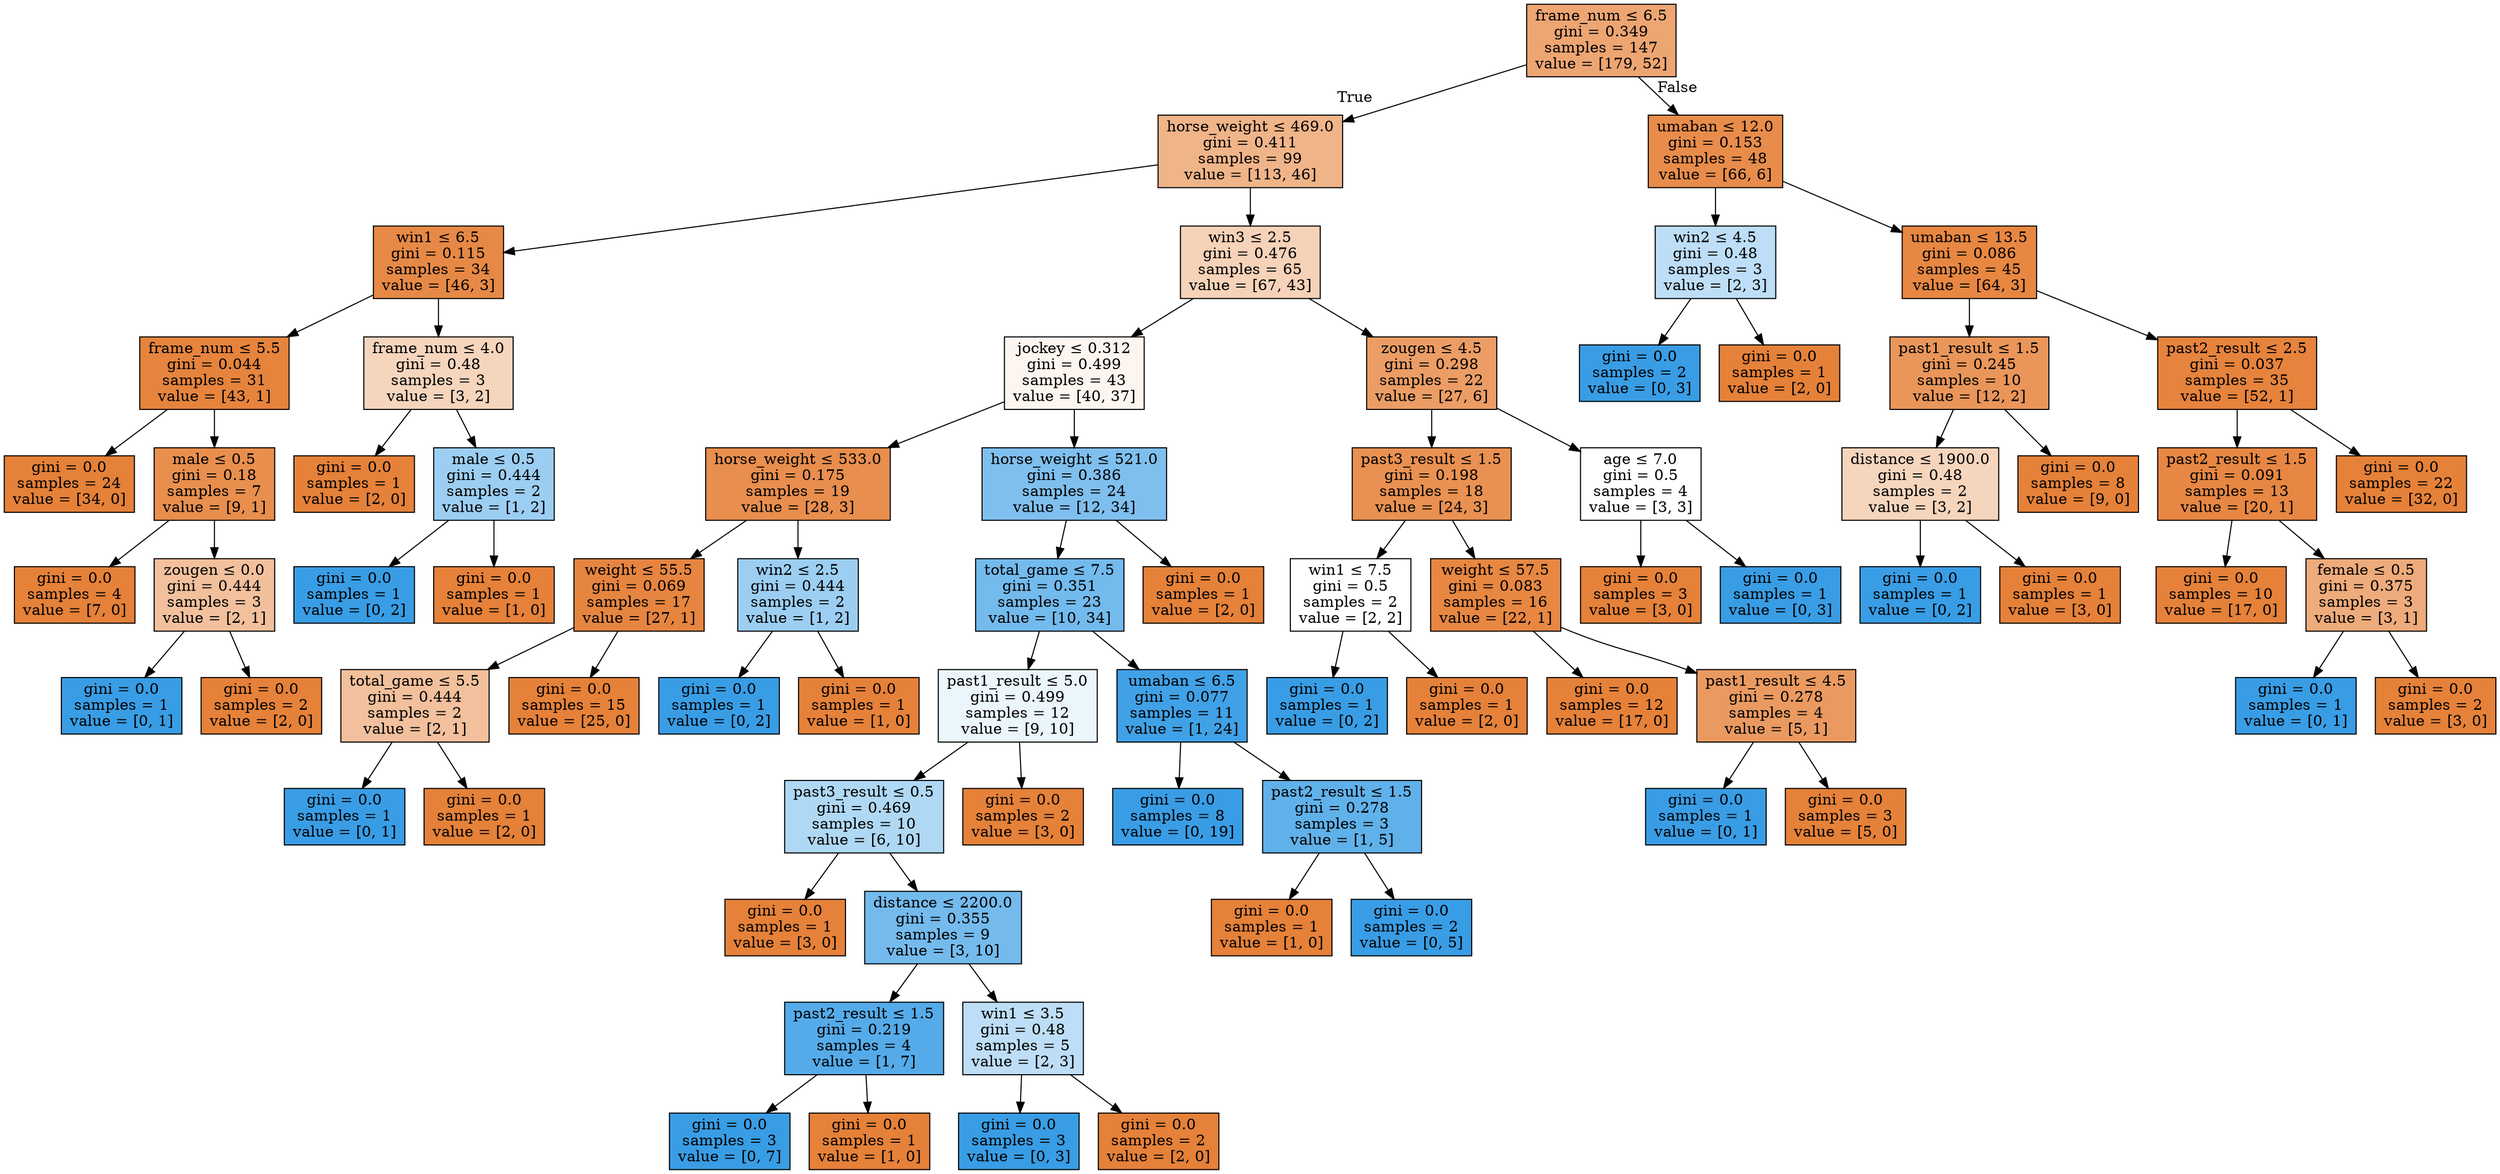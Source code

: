 digraph Tree {
node [shape=box, style="filled", color="black"] ;
0 [label=<frame_num &le; 6.5<br/>gini = 0.349<br/>samples = 147<br/>value = [179, 52]>, fillcolor="#e58139b5"] ;
1 [label=<horse_weight &le; 469.0<br/>gini = 0.411<br/>samples = 99<br/>value = [113, 46]>, fillcolor="#e5813997"] ;
0 -> 1 [labeldistance=2.5, labelangle=45, headlabel="True"] ;
2 [label=<win1 &le; 6.5<br/>gini = 0.115<br/>samples = 34<br/>value = [46, 3]>, fillcolor="#e58139ee"] ;
1 -> 2 ;
3 [label=<frame_num &le; 5.5<br/>gini = 0.044<br/>samples = 31<br/>value = [43, 1]>, fillcolor="#e58139f9"] ;
2 -> 3 ;
4 [label=<gini = 0.0<br/>samples = 24<br/>value = [34, 0]>, fillcolor="#e58139ff"] ;
3 -> 4 ;
5 [label=<male &le; 0.5<br/>gini = 0.18<br/>samples = 7<br/>value = [9, 1]>, fillcolor="#e58139e3"] ;
3 -> 5 ;
6 [label=<gini = 0.0<br/>samples = 4<br/>value = [7, 0]>, fillcolor="#e58139ff"] ;
5 -> 6 ;
7 [label=<zougen &le; 0.0<br/>gini = 0.444<br/>samples = 3<br/>value = [2, 1]>, fillcolor="#e581397f"] ;
5 -> 7 ;
8 [label=<gini = 0.0<br/>samples = 1<br/>value = [0, 1]>, fillcolor="#399de5ff"] ;
7 -> 8 ;
9 [label=<gini = 0.0<br/>samples = 2<br/>value = [2, 0]>, fillcolor="#e58139ff"] ;
7 -> 9 ;
10 [label=<frame_num &le; 4.0<br/>gini = 0.48<br/>samples = 3<br/>value = [3, 2]>, fillcolor="#e5813955"] ;
2 -> 10 ;
11 [label=<gini = 0.0<br/>samples = 1<br/>value = [2, 0]>, fillcolor="#e58139ff"] ;
10 -> 11 ;
12 [label=<male &le; 0.5<br/>gini = 0.444<br/>samples = 2<br/>value = [1, 2]>, fillcolor="#399de57f"] ;
10 -> 12 ;
13 [label=<gini = 0.0<br/>samples = 1<br/>value = [0, 2]>, fillcolor="#399de5ff"] ;
12 -> 13 ;
14 [label=<gini = 0.0<br/>samples = 1<br/>value = [1, 0]>, fillcolor="#e58139ff"] ;
12 -> 14 ;
15 [label=<win3 &le; 2.5<br/>gini = 0.476<br/>samples = 65<br/>value = [67, 43]>, fillcolor="#e581395b"] ;
1 -> 15 ;
16 [label=<jockey &le; 0.312<br/>gini = 0.499<br/>samples = 43<br/>value = [40, 37]>, fillcolor="#e5813913"] ;
15 -> 16 ;
17 [label=<horse_weight &le; 533.0<br/>gini = 0.175<br/>samples = 19<br/>value = [28, 3]>, fillcolor="#e58139e4"] ;
16 -> 17 ;
18 [label=<weight &le; 55.5<br/>gini = 0.069<br/>samples = 17<br/>value = [27, 1]>, fillcolor="#e58139f6"] ;
17 -> 18 ;
19 [label=<total_game &le; 5.5<br/>gini = 0.444<br/>samples = 2<br/>value = [2, 1]>, fillcolor="#e581397f"] ;
18 -> 19 ;
20 [label=<gini = 0.0<br/>samples = 1<br/>value = [0, 1]>, fillcolor="#399de5ff"] ;
19 -> 20 ;
21 [label=<gini = 0.0<br/>samples = 1<br/>value = [2, 0]>, fillcolor="#e58139ff"] ;
19 -> 21 ;
22 [label=<gini = 0.0<br/>samples = 15<br/>value = [25, 0]>, fillcolor="#e58139ff"] ;
18 -> 22 ;
23 [label=<win2 &le; 2.5<br/>gini = 0.444<br/>samples = 2<br/>value = [1, 2]>, fillcolor="#399de57f"] ;
17 -> 23 ;
24 [label=<gini = 0.0<br/>samples = 1<br/>value = [0, 2]>, fillcolor="#399de5ff"] ;
23 -> 24 ;
25 [label=<gini = 0.0<br/>samples = 1<br/>value = [1, 0]>, fillcolor="#e58139ff"] ;
23 -> 25 ;
26 [label=<horse_weight &le; 521.0<br/>gini = 0.386<br/>samples = 24<br/>value = [12, 34]>, fillcolor="#399de5a5"] ;
16 -> 26 ;
27 [label=<total_game &le; 7.5<br/>gini = 0.351<br/>samples = 23<br/>value = [10, 34]>, fillcolor="#399de5b4"] ;
26 -> 27 ;
28 [label=<past1_result &le; 5.0<br/>gini = 0.499<br/>samples = 12<br/>value = [9, 10]>, fillcolor="#399de519"] ;
27 -> 28 ;
29 [label=<past3_result &le; 0.5<br/>gini = 0.469<br/>samples = 10<br/>value = [6, 10]>, fillcolor="#399de566"] ;
28 -> 29 ;
30 [label=<gini = 0.0<br/>samples = 1<br/>value = [3, 0]>, fillcolor="#e58139ff"] ;
29 -> 30 ;
31 [label=<distance &le; 2200.0<br/>gini = 0.355<br/>samples = 9<br/>value = [3, 10]>, fillcolor="#399de5b3"] ;
29 -> 31 ;
32 [label=<past2_result &le; 1.5<br/>gini = 0.219<br/>samples = 4<br/>value = [1, 7]>, fillcolor="#399de5db"] ;
31 -> 32 ;
33 [label=<gini = 0.0<br/>samples = 3<br/>value = [0, 7]>, fillcolor="#399de5ff"] ;
32 -> 33 ;
34 [label=<gini = 0.0<br/>samples = 1<br/>value = [1, 0]>, fillcolor="#e58139ff"] ;
32 -> 34 ;
35 [label=<win1 &le; 3.5<br/>gini = 0.48<br/>samples = 5<br/>value = [2, 3]>, fillcolor="#399de555"] ;
31 -> 35 ;
36 [label=<gini = 0.0<br/>samples = 3<br/>value = [0, 3]>, fillcolor="#399de5ff"] ;
35 -> 36 ;
37 [label=<gini = 0.0<br/>samples = 2<br/>value = [2, 0]>, fillcolor="#e58139ff"] ;
35 -> 37 ;
38 [label=<gini = 0.0<br/>samples = 2<br/>value = [3, 0]>, fillcolor="#e58139ff"] ;
28 -> 38 ;
39 [label=<umaban &le; 6.5<br/>gini = 0.077<br/>samples = 11<br/>value = [1, 24]>, fillcolor="#399de5f4"] ;
27 -> 39 ;
40 [label=<gini = 0.0<br/>samples = 8<br/>value = [0, 19]>, fillcolor="#399de5ff"] ;
39 -> 40 ;
41 [label=<past2_result &le; 1.5<br/>gini = 0.278<br/>samples = 3<br/>value = [1, 5]>, fillcolor="#399de5cc"] ;
39 -> 41 ;
42 [label=<gini = 0.0<br/>samples = 1<br/>value = [1, 0]>, fillcolor="#e58139ff"] ;
41 -> 42 ;
43 [label=<gini = 0.0<br/>samples = 2<br/>value = [0, 5]>, fillcolor="#399de5ff"] ;
41 -> 43 ;
44 [label=<gini = 0.0<br/>samples = 1<br/>value = [2, 0]>, fillcolor="#e58139ff"] ;
26 -> 44 ;
45 [label=<zougen &le; 4.5<br/>gini = 0.298<br/>samples = 22<br/>value = [27, 6]>, fillcolor="#e58139c6"] ;
15 -> 45 ;
46 [label=<past3_result &le; 1.5<br/>gini = 0.198<br/>samples = 18<br/>value = [24, 3]>, fillcolor="#e58139df"] ;
45 -> 46 ;
47 [label=<win1 &le; 7.5<br/>gini = 0.5<br/>samples = 2<br/>value = [2, 2]>, fillcolor="#e5813900"] ;
46 -> 47 ;
48 [label=<gini = 0.0<br/>samples = 1<br/>value = [0, 2]>, fillcolor="#399de5ff"] ;
47 -> 48 ;
49 [label=<gini = 0.0<br/>samples = 1<br/>value = [2, 0]>, fillcolor="#e58139ff"] ;
47 -> 49 ;
50 [label=<weight &le; 57.5<br/>gini = 0.083<br/>samples = 16<br/>value = [22, 1]>, fillcolor="#e58139f3"] ;
46 -> 50 ;
51 [label=<gini = 0.0<br/>samples = 12<br/>value = [17, 0]>, fillcolor="#e58139ff"] ;
50 -> 51 ;
52 [label=<past1_result &le; 4.5<br/>gini = 0.278<br/>samples = 4<br/>value = [5, 1]>, fillcolor="#e58139cc"] ;
50 -> 52 ;
53 [label=<gini = 0.0<br/>samples = 1<br/>value = [0, 1]>, fillcolor="#399de5ff"] ;
52 -> 53 ;
54 [label=<gini = 0.0<br/>samples = 3<br/>value = [5, 0]>, fillcolor="#e58139ff"] ;
52 -> 54 ;
55 [label=<age &le; 7.0<br/>gini = 0.5<br/>samples = 4<br/>value = [3, 3]>, fillcolor="#e5813900"] ;
45 -> 55 ;
56 [label=<gini = 0.0<br/>samples = 3<br/>value = [3, 0]>, fillcolor="#e58139ff"] ;
55 -> 56 ;
57 [label=<gini = 0.0<br/>samples = 1<br/>value = [0, 3]>, fillcolor="#399de5ff"] ;
55 -> 57 ;
58 [label=<umaban &le; 12.0<br/>gini = 0.153<br/>samples = 48<br/>value = [66, 6]>, fillcolor="#e58139e8"] ;
0 -> 58 [labeldistance=2.5, labelangle=-45, headlabel="False"] ;
59 [label=<win2 &le; 4.5<br/>gini = 0.48<br/>samples = 3<br/>value = [2, 3]>, fillcolor="#399de555"] ;
58 -> 59 ;
60 [label=<gini = 0.0<br/>samples = 2<br/>value = [0, 3]>, fillcolor="#399de5ff"] ;
59 -> 60 ;
61 [label=<gini = 0.0<br/>samples = 1<br/>value = [2, 0]>, fillcolor="#e58139ff"] ;
59 -> 61 ;
62 [label=<umaban &le; 13.5<br/>gini = 0.086<br/>samples = 45<br/>value = [64, 3]>, fillcolor="#e58139f3"] ;
58 -> 62 ;
63 [label=<past1_result &le; 1.5<br/>gini = 0.245<br/>samples = 10<br/>value = [12, 2]>, fillcolor="#e58139d4"] ;
62 -> 63 ;
64 [label=<distance &le; 1900.0<br/>gini = 0.48<br/>samples = 2<br/>value = [3, 2]>, fillcolor="#e5813955"] ;
63 -> 64 ;
65 [label=<gini = 0.0<br/>samples = 1<br/>value = [0, 2]>, fillcolor="#399de5ff"] ;
64 -> 65 ;
66 [label=<gini = 0.0<br/>samples = 1<br/>value = [3, 0]>, fillcolor="#e58139ff"] ;
64 -> 66 ;
67 [label=<gini = 0.0<br/>samples = 8<br/>value = [9, 0]>, fillcolor="#e58139ff"] ;
63 -> 67 ;
68 [label=<past2_result &le; 2.5<br/>gini = 0.037<br/>samples = 35<br/>value = [52, 1]>, fillcolor="#e58139fa"] ;
62 -> 68 ;
69 [label=<past2_result &le; 1.5<br/>gini = 0.091<br/>samples = 13<br/>value = [20, 1]>, fillcolor="#e58139f2"] ;
68 -> 69 ;
70 [label=<gini = 0.0<br/>samples = 10<br/>value = [17, 0]>, fillcolor="#e58139ff"] ;
69 -> 70 ;
71 [label=<female &le; 0.5<br/>gini = 0.375<br/>samples = 3<br/>value = [3, 1]>, fillcolor="#e58139aa"] ;
69 -> 71 ;
72 [label=<gini = 0.0<br/>samples = 1<br/>value = [0, 1]>, fillcolor="#399de5ff"] ;
71 -> 72 ;
73 [label=<gini = 0.0<br/>samples = 2<br/>value = [3, 0]>, fillcolor="#e58139ff"] ;
71 -> 73 ;
74 [label=<gini = 0.0<br/>samples = 22<br/>value = [32, 0]>, fillcolor="#e58139ff"] ;
68 -> 74 ;
}